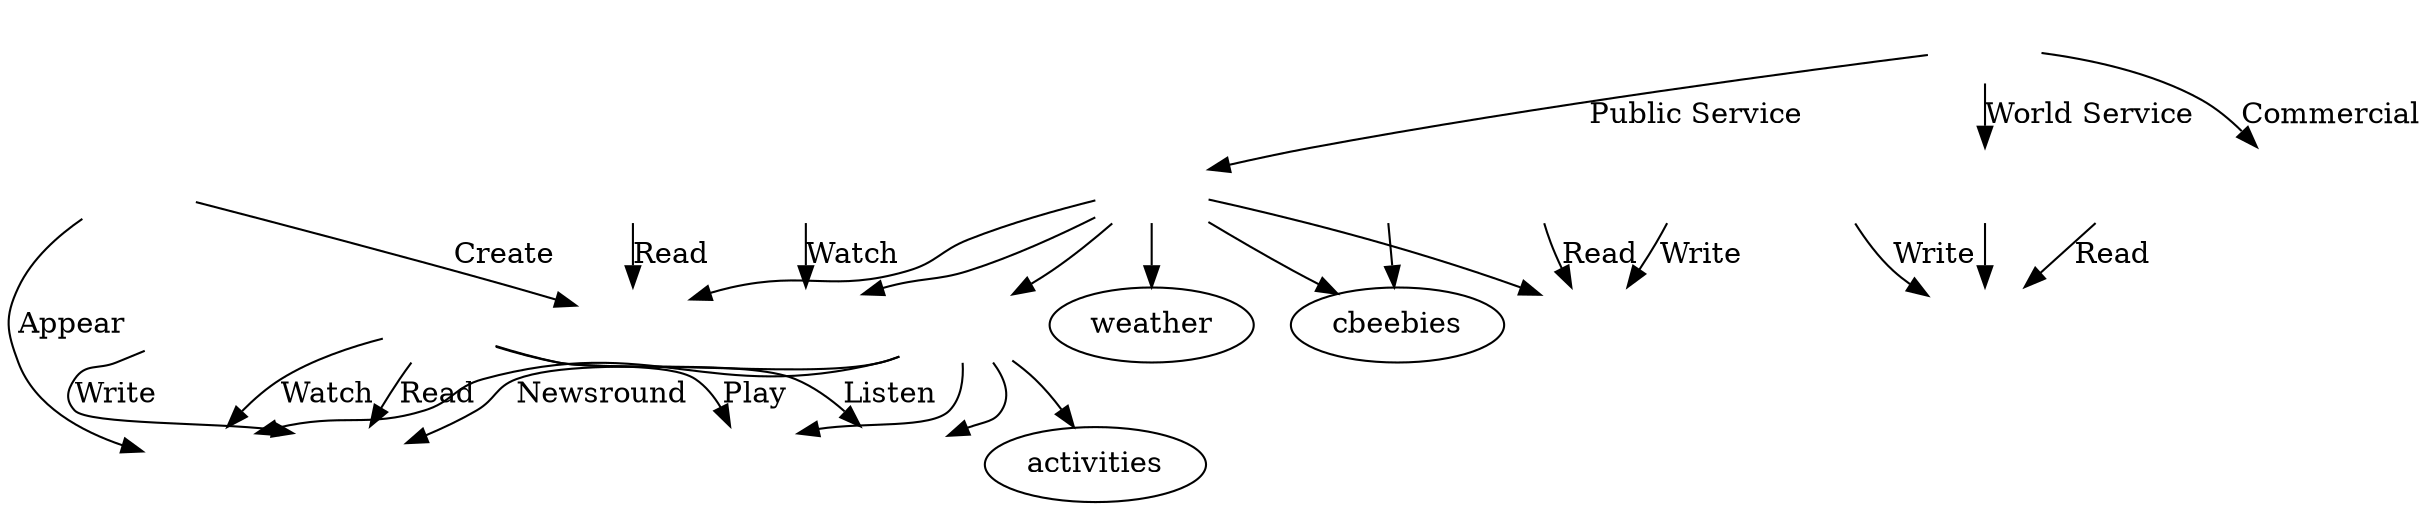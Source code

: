 digraph {
    overlap=scale;
    ranksep=0.2;

    // BBC Domains
    bbc [label="",shape="none",image="images/bbc-blocks-dark.png"];
    public_service [label="",shape="none",image="images/uk.png"];
    world_service [label="",shape="none",image="images/world_service.png"];
    worldwide [label="",shape="none",image="images/worldwide.png"];

    bbc -> public_service [label="Public Service"];
    bbc -> world_service [label="World Service"];
    bbc -> worldwide [label="Commercial"];


    // BBC Brands
    iplayer [label="",shape="none",image="images/iplayer_pink.png"];
    cbbc [label="",shape="none",image="images/cbbc.jpg"];

    public_service -> cbbc;
    public_service -> cbeebies;
    public_service -> iplayer;

    
    // Content Types
    recipes [label="",shape="none",image="images/recipe.png"];
    news [label="",shape="none",image="images/news.png"];
    newsround [label="",shape="none",image="images/news.png"];
    ws_news [label="",shape="none",image="images/news.png"];
    music [label="",shape="none",image="images/music.png"];
    games [label="",shape="none",image="images/game.png"];
    tv [label="",shape="none",image="images/tv.png"];

    public_service -> recipes;
    public_service -> news;
    public_service -> weather;
    world_service -> ws_news;
    cbbc -> tv;
    cbbc -> games;
    cbbc -> activities;
    cbbc -> music;
    cbbc -> newsround [label="Newsround"];
    

    // Audience Personas
    child [label="",shape="none",image="images/child.png"];
    toddler [label="",shape="none",image="images/toddler.png"];
    viewers [label="",shape="none",image="images/viewers.png"];
    reader [label="",shape="none",image="images/reader.png"];
    nigerian_reader [label="",shape="none",image="images/nigerian_reader.png"];
    cook [label="",shape="none",image="images/cook.png"];

    toddler -> cbeebies;
    child -> games [label="Play"];
    child -> music [label="Listen"];
    child -> newsround [label="Read"];
    child -> tv [label="Watch"];
    viewers -> iplayer [label="Watch"];
    reader -> news [label="Read"];
    nigerian_reader -> ws_news [label="Read"];


    // Producer Roles
    writer [label="",shape="none",image="images/writer.png"];
    cbbc_writer [label="",shape="none",image="images/writer.png"];
    ws_writer [label="",shape="none",image="images/writer.png"];
    chef [label="",shape="none",image="images/chef.png"];
    
    writer -> news [label="Write"];
    cbbc_writer -> newsround [label="Write"];
    ws_writer -> ws_news [label="Write"];
    chef -> recipes [label="Create"];
    chef -> tv [label="Appear"];
    cook -> recipes [label="Read"];

    

    
}
